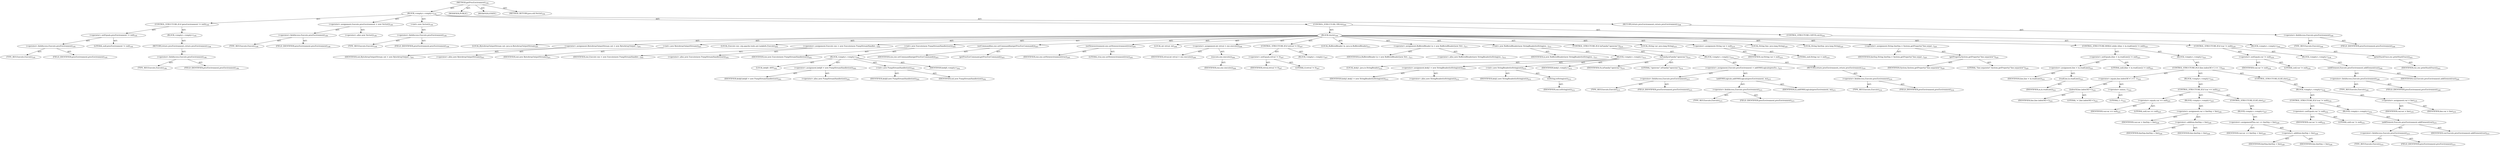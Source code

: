 digraph "getProcEnvironment" {  
"111669149697" [label = <(METHOD,getProcEnvironment)<SUB>194</SUB>> ]
"25769803778" [label = <(BLOCK,&lt;empty&gt;,&lt;empty&gt;)<SUB>194</SUB>> ]
"47244640256" [label = <(CONTROL_STRUCTURE,IF,if (procEnvironment != null))<SUB>195</SUB>> ]
"30064771085" [label = <(&lt;operator&gt;.notEquals,procEnvironment != null)<SUB>195</SUB>> ]
"30064771086" [label = <(&lt;operator&gt;.fieldAccess,Execute.procEnvironment)<SUB>195</SUB>> ]
"180388626432" [label = <(TYPE_REF,Execute,Execute)<SUB>195</SUB>> ]
"55834574849" [label = <(FIELD_IDENTIFIER,procEnvironment,procEnvironment)<SUB>195</SUB>> ]
"90194313218" [label = <(LITERAL,null,procEnvironment != null)<SUB>195</SUB>> ]
"25769803779" [label = <(BLOCK,&lt;empty&gt;,&lt;empty&gt;)<SUB>195</SUB>> ]
"146028888064" [label = <(RETURN,return procEnvironment;,return procEnvironment;)<SUB>196</SUB>> ]
"30064771087" [label = <(&lt;operator&gt;.fieldAccess,Execute.procEnvironment)<SUB>196</SUB>> ]
"180388626433" [label = <(TYPE_REF,Execute,Execute)<SUB>196</SUB>> ]
"55834574850" [label = <(FIELD_IDENTIFIER,procEnvironment,procEnvironment)<SUB>196</SUB>> ]
"30064771088" [label = <(&lt;operator&gt;.assignment,Execute.procEnvironment = new Vector())<SUB>199</SUB>> ]
"30064771089" [label = <(&lt;operator&gt;.fieldAccess,Execute.procEnvironment)<SUB>199</SUB>> ]
"180388626434" [label = <(TYPE_REF,Execute,Execute)<SUB>199</SUB>> ]
"55834574851" [label = <(FIELD_IDENTIFIER,procEnvironment,procEnvironment)<SUB>199</SUB>> ]
"30064771090" [label = <(&lt;operator&gt;.alloc,new Vector())<SUB>199</SUB>> ]
"30064771091" [label = <(&lt;init&gt;,new Vector())<SUB>199</SUB>> ]
"30064771092" [label = <(&lt;operator&gt;.fieldAccess,Execute.procEnvironment)<SUB>199</SUB>> ]
"180388626435" [label = <(TYPE_REF,Execute,Execute)<SUB>199</SUB>> ]
"55834574852" [label = <(FIELD_IDENTIFIER,procEnvironment,procEnvironment)<SUB>199</SUB>> ]
"47244640257" [label = <(CONTROL_STRUCTURE,TRY,try)<SUB>200</SUB>> ]
"25769803780" [label = <(BLOCK,try,try)<SUB>200</SUB>> ]
"94489280513" [label = <(LOCAL,ByteArrayOutputStream out: java.io.ByteArrayOutputStream)<SUB>201</SUB>> ]
"30064771093" [label = <(&lt;operator&gt;.assignment,ByteArrayOutputStream out = new ByteArrayOutput...)<SUB>201</SUB>> ]
"68719476784" [label = <(IDENTIFIER,out,ByteArrayOutputStream out = new ByteArrayOutput...)<SUB>201</SUB>> ]
"30064771094" [label = <(&lt;operator&gt;.alloc,new ByteArrayOutputStream())<SUB>201</SUB>> ]
"30064771095" [label = <(&lt;init&gt;,new ByteArrayOutputStream())<SUB>201</SUB>> ]
"68719476785" [label = <(IDENTIFIER,out,new ByteArrayOutputStream())<SUB>201</SUB>> ]
"94489280514" [label = <(LOCAL,Execute exe: org.apache.tools.ant.taskdefs.Execute)<SUB>202</SUB>> ]
"30064771096" [label = <(&lt;operator&gt;.assignment,Execute exe = new Execute(new PumpStreamHandler...)<SUB>202</SUB>> ]
"68719476786" [label = <(IDENTIFIER,exe,Execute exe = new Execute(new PumpStreamHandler...)<SUB>202</SUB>> ]
"30064771097" [label = <(&lt;operator&gt;.alloc,new Execute(new PumpStreamHandler(out)))<SUB>202</SUB>> ]
"30064771098" [label = <(&lt;init&gt;,new Execute(new PumpStreamHandler(out)))<SUB>202</SUB>> ]
"68719476787" [label = <(IDENTIFIER,exe,new Execute(new PumpStreamHandler(out)))<SUB>202</SUB>> ]
"25769803781" [label = <(BLOCK,&lt;empty&gt;,&lt;empty&gt;)<SUB>202</SUB>> ]
"94489280515" [label = <(LOCAL,$obj0: ANY)<SUB>202</SUB>> ]
"30064771099" [label = <(&lt;operator&gt;.assignment,$obj0 = new PumpStreamHandler(out))<SUB>202</SUB>> ]
"68719476788" [label = <(IDENTIFIER,$obj0,$obj0 = new PumpStreamHandler(out))<SUB>202</SUB>> ]
"30064771100" [label = <(&lt;operator&gt;.alloc,new PumpStreamHandler(out))<SUB>202</SUB>> ]
"30064771101" [label = <(&lt;init&gt;,new PumpStreamHandler(out))<SUB>202</SUB>> ]
"68719476789" [label = <(IDENTIFIER,$obj0,new PumpStreamHandler(out))<SUB>202</SUB>> ]
"68719476790" [label = <(IDENTIFIER,out,new PumpStreamHandler(out))<SUB>202</SUB>> ]
"68719476791" [label = <(IDENTIFIER,$obj0,&lt;empty&gt;)<SUB>202</SUB>> ]
"30064771102" [label = <(setCommandline,exe.setCommandline(getProcEnvCommand()))<SUB>203</SUB>> ]
"68719476792" [label = <(IDENTIFIER,exe,exe.setCommandline(getProcEnvCommand()))<SUB>203</SUB>> ]
"30064771103" [label = <(getProcEnvCommand,getProcEnvCommand())<SUB>203</SUB>> ]
"30064771104" [label = <(setNewenvironment,exe.setNewenvironment(true))<SUB>205</SUB>> ]
"68719476793" [label = <(IDENTIFIER,exe,exe.setNewenvironment(true))<SUB>205</SUB>> ]
"90194313219" [label = <(LITERAL,true,exe.setNewenvironment(true))<SUB>205</SUB>> ]
"94489280516" [label = <(LOCAL,int retval: int)<SUB>206</SUB>> ]
"30064771105" [label = <(&lt;operator&gt;.assignment,int retval = exe.execute())<SUB>206</SUB>> ]
"68719476794" [label = <(IDENTIFIER,retval,int retval = exe.execute())<SUB>206</SUB>> ]
"30064771106" [label = <(execute,exe.execute())<SUB>206</SUB>> ]
"68719476795" [label = <(IDENTIFIER,exe,exe.execute())<SUB>206</SUB>> ]
"47244640258" [label = <(CONTROL_STRUCTURE,IF,if (retval != 0))<SUB>207</SUB>> ]
"30064771107" [label = <(&lt;operator&gt;.notEquals,retval != 0)<SUB>207</SUB>> ]
"68719476796" [label = <(IDENTIFIER,retval,retval != 0)<SUB>207</SUB>> ]
"90194313220" [label = <(LITERAL,0,retval != 0)<SUB>207</SUB>> ]
"25769803782" [label = <(BLOCK,&lt;empty&gt;,&lt;empty&gt;)<SUB>207</SUB>> ]
"94489280517" [label = <(LOCAL,BufferedReader in: java.io.BufferedReader)<SUB>211</SUB>> ]
"30064771108" [label = <(&lt;operator&gt;.assignment,BufferedReader in = new BufferedReader(new Stri...)<SUB>211</SUB>> ]
"68719476797" [label = <(IDENTIFIER,in,BufferedReader in = new BufferedReader(new Stri...)<SUB>211</SUB>> ]
"30064771109" [label = <(&lt;operator&gt;.alloc,new BufferedReader(new StringReader(toString(ou...)<SUB>212</SUB>> ]
"30064771110" [label = <(&lt;init&gt;,new BufferedReader(new StringReader(toString(ou...)<SUB>212</SUB>> ]
"68719476798" [label = <(IDENTIFIER,in,new BufferedReader(new StringReader(toString(ou...)<SUB>211</SUB>> ]
"25769803783" [label = <(BLOCK,&lt;empty&gt;,&lt;empty&gt;)<SUB>212</SUB>> ]
"94489280518" [label = <(LOCAL,$obj1: java.io.StringReader)<SUB>212</SUB>> ]
"30064771111" [label = <(&lt;operator&gt;.assignment,$obj1 = new StringReader(toString(out)))<SUB>212</SUB>> ]
"68719476799" [label = <(IDENTIFIER,$obj1,$obj1 = new StringReader(toString(out)))<SUB>212</SUB>> ]
"30064771112" [label = <(&lt;operator&gt;.alloc,new StringReader(toString(out)))<SUB>212</SUB>> ]
"30064771113" [label = <(&lt;init&gt;,new StringReader(toString(out)))<SUB>212</SUB>> ]
"68719476800" [label = <(IDENTIFIER,$obj1,new StringReader(toString(out)))<SUB>212</SUB>> ]
"30064771114" [label = <(toString,toString(out))<SUB>212</SUB>> ]
"68719476801" [label = <(IDENTIFIER,out,toString(out))<SUB>212</SUB>> ]
"68719476802" [label = <(IDENTIFIER,$obj1,&lt;empty&gt;)<SUB>212</SUB>> ]
"47244640259" [label = <(CONTROL_STRUCTURE,IF,if (isFamily(&quot;openvms&quot;)))<SUB>214</SUB>> ]
"30064771115" [label = <(isFamily,isFamily(&quot;openvms&quot;))<SUB>214</SUB>> ]
"68719476803" [label = <(IDENTIFIER,Os,isFamily(&quot;openvms&quot;))<SUB>214</SUB>> ]
"90194313221" [label = <(LITERAL,&quot;openvms&quot;,isFamily(&quot;openvms&quot;))<SUB>214</SUB>> ]
"25769803784" [label = <(BLOCK,&lt;empty&gt;,&lt;empty&gt;)<SUB>214</SUB>> ]
"30064771116" [label = <(&lt;operator&gt;.assignment,Execute.procEnvironment = addVMSLogicals(procEn...)<SUB>215</SUB>> ]
"30064771117" [label = <(&lt;operator&gt;.fieldAccess,Execute.procEnvironment)<SUB>215</SUB>> ]
"180388626436" [label = <(TYPE_REF,Execute,Execute)<SUB>215</SUB>> ]
"55834574853" [label = <(FIELD_IDENTIFIER,procEnvironment,procEnvironment)<SUB>215</SUB>> ]
"30064771118" [label = <(addVMSLogicals,addVMSLogicals(procEnvironment, in))<SUB>215</SUB>> ]
"30064771119" [label = <(&lt;operator&gt;.fieldAccess,Execute.procEnvironment)<SUB>215</SUB>> ]
"180388626437" [label = <(TYPE_REF,Execute,Execute)<SUB>215</SUB>> ]
"55834574854" [label = <(FIELD_IDENTIFIER,procEnvironment,procEnvironment)<SUB>215</SUB>> ]
"68719476804" [label = <(IDENTIFIER,in,addVMSLogicals(procEnvironment, in))<SUB>215</SUB>> ]
"146028888065" [label = <(RETURN,return procEnvironment;,return procEnvironment;)<SUB>216</SUB>> ]
"30064771120" [label = <(&lt;operator&gt;.fieldAccess,Execute.procEnvironment)<SUB>216</SUB>> ]
"180388626438" [label = <(TYPE_REF,Execute,Execute)<SUB>216</SUB>> ]
"55834574855" [label = <(FIELD_IDENTIFIER,procEnvironment,procEnvironment)<SUB>216</SUB>> ]
"94489280519" [label = <(LOCAL,String var: java.lang.String)<SUB>219</SUB>> ]
"30064771121" [label = <(&lt;operator&gt;.assignment,String var = null)<SUB>219</SUB>> ]
"68719476805" [label = <(IDENTIFIER,var,String var = null)<SUB>219</SUB>> ]
"90194313222" [label = <(LITERAL,null,String var = null)<SUB>219</SUB>> ]
"94489280520" [label = <(LOCAL,String line: java.lang.String)<SUB>220</SUB>> ]
"94489280521" [label = <(LOCAL,String lineSep: java.lang.String)<SUB>220</SUB>> ]
"30064771122" [label = <(&lt;operator&gt;.assignment,String lineSep = System.getProperty(&quot;line.separ...)<SUB>220</SUB>> ]
"68719476806" [label = <(IDENTIFIER,lineSep,String lineSep = System.getProperty(&quot;line.separ...)<SUB>220</SUB>> ]
"30064771123" [label = <(getProperty,System.getProperty(&quot;line.separator&quot;))<SUB>220</SUB>> ]
"68719476807" [label = <(IDENTIFIER,System,System.getProperty(&quot;line.separator&quot;))<SUB>220</SUB>> ]
"90194313223" [label = <(LITERAL,&quot;line.separator&quot;,System.getProperty(&quot;line.separator&quot;))<SUB>220</SUB>> ]
"47244640260" [label = <(CONTROL_STRUCTURE,WHILE,while ((line = in.readLine()) != null))<SUB>221</SUB>> ]
"30064771124" [label = <(&lt;operator&gt;.notEquals,(line = in.readLine()) != null)<SUB>221</SUB>> ]
"30064771125" [label = <(&lt;operator&gt;.assignment,line = in.readLine())<SUB>221</SUB>> ]
"68719476808" [label = <(IDENTIFIER,line,line = in.readLine())<SUB>221</SUB>> ]
"30064771126" [label = <(readLine,in.readLine())<SUB>221</SUB>> ]
"68719476809" [label = <(IDENTIFIER,in,in.readLine())<SUB>221</SUB>> ]
"90194313224" [label = <(LITERAL,null,(line = in.readLine()) != null)<SUB>221</SUB>> ]
"25769803785" [label = <(BLOCK,&lt;empty&gt;,&lt;empty&gt;)<SUB>221</SUB>> ]
"47244640261" [label = <(CONTROL_STRUCTURE,IF,if (line.indexOf('=') == -1))<SUB>222</SUB>> ]
"30064771127" [label = <(&lt;operator&gt;.equals,line.indexOf('=') == -1)<SUB>222</SUB>> ]
"30064771128" [label = <(indexOf,line.indexOf('='))<SUB>222</SUB>> ]
"68719476810" [label = <(IDENTIFIER,line,line.indexOf('='))<SUB>222</SUB>> ]
"90194313225" [label = <(LITERAL,'=',line.indexOf('='))<SUB>222</SUB>> ]
"30064771129" [label = <(&lt;operator&gt;.minus,-1)<SUB>222</SUB>> ]
"90194313226" [label = <(LITERAL,1,-1)<SUB>222</SUB>> ]
"25769803786" [label = <(BLOCK,&lt;empty&gt;,&lt;empty&gt;)<SUB>222</SUB>> ]
"47244640262" [label = <(CONTROL_STRUCTURE,IF,if (var == null))<SUB>225</SUB>> ]
"30064771130" [label = <(&lt;operator&gt;.equals,var == null)<SUB>225</SUB>> ]
"68719476811" [label = <(IDENTIFIER,var,var == null)<SUB>225</SUB>> ]
"90194313227" [label = <(LITERAL,null,var == null)<SUB>225</SUB>> ]
"25769803787" [label = <(BLOCK,&lt;empty&gt;,&lt;empty&gt;)<SUB>225</SUB>> ]
"30064771131" [label = <(&lt;operator&gt;.assignment,var = lineSep + line)<SUB>226</SUB>> ]
"68719476812" [label = <(IDENTIFIER,var,var = lineSep + line)<SUB>226</SUB>> ]
"30064771132" [label = <(&lt;operator&gt;.addition,lineSep + line)<SUB>226</SUB>> ]
"68719476813" [label = <(IDENTIFIER,lineSep,lineSep + line)<SUB>226</SUB>> ]
"68719476814" [label = <(IDENTIFIER,line,lineSep + line)<SUB>226</SUB>> ]
"47244640263" [label = <(CONTROL_STRUCTURE,ELSE,else)<SUB>227</SUB>> ]
"25769803788" [label = <(BLOCK,&lt;empty&gt;,&lt;empty&gt;)<SUB>227</SUB>> ]
"30064771133" [label = <(&lt;operator&gt;.assignmentPlus,var += lineSep + line)<SUB>228</SUB>> ]
"68719476815" [label = <(IDENTIFIER,var,var += lineSep + line)<SUB>228</SUB>> ]
"30064771134" [label = <(&lt;operator&gt;.addition,lineSep + line)<SUB>228</SUB>> ]
"68719476816" [label = <(IDENTIFIER,lineSep,lineSep + line)<SUB>228</SUB>> ]
"68719476817" [label = <(IDENTIFIER,line,lineSep + line)<SUB>228</SUB>> ]
"47244640264" [label = <(CONTROL_STRUCTURE,ELSE,else)<SUB>230</SUB>> ]
"25769803789" [label = <(BLOCK,&lt;empty&gt;,&lt;empty&gt;)<SUB>230</SUB>> ]
"47244640265" [label = <(CONTROL_STRUCTURE,IF,if (var != null))<SUB>232</SUB>> ]
"30064771135" [label = <(&lt;operator&gt;.notEquals,var != null)<SUB>232</SUB>> ]
"68719476818" [label = <(IDENTIFIER,var,var != null)<SUB>232</SUB>> ]
"90194313228" [label = <(LITERAL,null,var != null)<SUB>232</SUB>> ]
"25769803790" [label = <(BLOCK,&lt;empty&gt;,&lt;empty&gt;)<SUB>232</SUB>> ]
"30064771136" [label = <(addElement,Execute.procEnvironment.addElement(var))<SUB>233</SUB>> ]
"30064771137" [label = <(&lt;operator&gt;.fieldAccess,Execute.procEnvironment)<SUB>233</SUB>> ]
"180388626439" [label = <(TYPE_REF,Execute,Execute)<SUB>233</SUB>> ]
"55834574856" [label = <(FIELD_IDENTIFIER,procEnvironment,procEnvironment)<SUB>233</SUB>> ]
"68719476819" [label = <(IDENTIFIER,var,Execute.procEnvironment.addElement(var))<SUB>233</SUB>> ]
"30064771138" [label = <(&lt;operator&gt;.assignment,var = line)<SUB>235</SUB>> ]
"68719476820" [label = <(IDENTIFIER,var,var = line)<SUB>235</SUB>> ]
"68719476821" [label = <(IDENTIFIER,line,var = line)<SUB>235</SUB>> ]
"47244640266" [label = <(CONTROL_STRUCTURE,IF,if (var != null))<SUB>239</SUB>> ]
"30064771139" [label = <(&lt;operator&gt;.notEquals,var != null)<SUB>239</SUB>> ]
"68719476822" [label = <(IDENTIFIER,var,var != null)<SUB>239</SUB>> ]
"90194313229" [label = <(LITERAL,null,var != null)<SUB>239</SUB>> ]
"25769803791" [label = <(BLOCK,&lt;empty&gt;,&lt;empty&gt;)<SUB>239</SUB>> ]
"30064771140" [label = <(addElement,Execute.procEnvironment.addElement(var))<SUB>240</SUB>> ]
"30064771141" [label = <(&lt;operator&gt;.fieldAccess,Execute.procEnvironment)<SUB>240</SUB>> ]
"180388626440" [label = <(TYPE_REF,Execute,Execute)<SUB>240</SUB>> ]
"55834574857" [label = <(FIELD_IDENTIFIER,procEnvironment,procEnvironment)<SUB>240</SUB>> ]
"68719476823" [label = <(IDENTIFIER,var,Execute.procEnvironment.addElement(var))<SUB>240</SUB>> ]
"47244640267" [label = <(CONTROL_STRUCTURE,CATCH,catch)<SUB>242</SUB>> ]
"25769803792" [label = <(BLOCK,&lt;empty&gt;,&lt;empty&gt;)<SUB>242</SUB>> ]
"30064771142" [label = <(printStackTrace,exc.printStackTrace())<SUB>243</SUB>> ]
"68719476824" [label = <(IDENTIFIER,exc,exc.printStackTrace())<SUB>243</SUB>> ]
"146028888066" [label = <(RETURN,return procEnvironment;,return procEnvironment;)<SUB>246</SUB>> ]
"30064771143" [label = <(&lt;operator&gt;.fieldAccess,Execute.procEnvironment)<SUB>246</SUB>> ]
"180388626441" [label = <(TYPE_REF,Execute,Execute)<SUB>246</SUB>> ]
"55834574858" [label = <(FIELD_IDENTIFIER,procEnvironment,procEnvironment)<SUB>246</SUB>> ]
"133143986200" [label = <(MODIFIER,PUBLIC)> ]
"133143986201" [label = <(MODIFIER,STATIC)> ]
"128849018881" [label = <(METHOD_RETURN,java.util.Vector)<SUB>194</SUB>> ]
  "111669149697" -> "25769803778"  [ label = "AST: "] 
  "111669149697" -> "133143986200"  [ label = "AST: "] 
  "111669149697" -> "133143986201"  [ label = "AST: "] 
  "111669149697" -> "128849018881"  [ label = "AST: "] 
  "25769803778" -> "47244640256"  [ label = "AST: "] 
  "25769803778" -> "30064771088"  [ label = "AST: "] 
  "25769803778" -> "30064771091"  [ label = "AST: "] 
  "25769803778" -> "47244640257"  [ label = "AST: "] 
  "25769803778" -> "146028888066"  [ label = "AST: "] 
  "47244640256" -> "30064771085"  [ label = "AST: "] 
  "47244640256" -> "25769803779"  [ label = "AST: "] 
  "30064771085" -> "30064771086"  [ label = "AST: "] 
  "30064771085" -> "90194313218"  [ label = "AST: "] 
  "30064771086" -> "180388626432"  [ label = "AST: "] 
  "30064771086" -> "55834574849"  [ label = "AST: "] 
  "25769803779" -> "146028888064"  [ label = "AST: "] 
  "146028888064" -> "30064771087"  [ label = "AST: "] 
  "30064771087" -> "180388626433"  [ label = "AST: "] 
  "30064771087" -> "55834574850"  [ label = "AST: "] 
  "30064771088" -> "30064771089"  [ label = "AST: "] 
  "30064771088" -> "30064771090"  [ label = "AST: "] 
  "30064771089" -> "180388626434"  [ label = "AST: "] 
  "30064771089" -> "55834574851"  [ label = "AST: "] 
  "30064771091" -> "30064771092"  [ label = "AST: "] 
  "30064771092" -> "180388626435"  [ label = "AST: "] 
  "30064771092" -> "55834574852"  [ label = "AST: "] 
  "47244640257" -> "25769803780"  [ label = "AST: "] 
  "47244640257" -> "47244640267"  [ label = "AST: "] 
  "25769803780" -> "94489280513"  [ label = "AST: "] 
  "25769803780" -> "30064771093"  [ label = "AST: "] 
  "25769803780" -> "30064771095"  [ label = "AST: "] 
  "25769803780" -> "94489280514"  [ label = "AST: "] 
  "25769803780" -> "30064771096"  [ label = "AST: "] 
  "25769803780" -> "30064771098"  [ label = "AST: "] 
  "25769803780" -> "30064771102"  [ label = "AST: "] 
  "25769803780" -> "30064771104"  [ label = "AST: "] 
  "25769803780" -> "94489280516"  [ label = "AST: "] 
  "25769803780" -> "30064771105"  [ label = "AST: "] 
  "25769803780" -> "47244640258"  [ label = "AST: "] 
  "25769803780" -> "94489280517"  [ label = "AST: "] 
  "25769803780" -> "30064771108"  [ label = "AST: "] 
  "25769803780" -> "30064771110"  [ label = "AST: "] 
  "25769803780" -> "47244640259"  [ label = "AST: "] 
  "25769803780" -> "94489280519"  [ label = "AST: "] 
  "25769803780" -> "30064771121"  [ label = "AST: "] 
  "25769803780" -> "94489280520"  [ label = "AST: "] 
  "25769803780" -> "94489280521"  [ label = "AST: "] 
  "25769803780" -> "30064771122"  [ label = "AST: "] 
  "25769803780" -> "47244640260"  [ label = "AST: "] 
  "25769803780" -> "47244640266"  [ label = "AST: "] 
  "30064771093" -> "68719476784"  [ label = "AST: "] 
  "30064771093" -> "30064771094"  [ label = "AST: "] 
  "30064771095" -> "68719476785"  [ label = "AST: "] 
  "30064771096" -> "68719476786"  [ label = "AST: "] 
  "30064771096" -> "30064771097"  [ label = "AST: "] 
  "30064771098" -> "68719476787"  [ label = "AST: "] 
  "30064771098" -> "25769803781"  [ label = "AST: "] 
  "25769803781" -> "94489280515"  [ label = "AST: "] 
  "25769803781" -> "30064771099"  [ label = "AST: "] 
  "25769803781" -> "30064771101"  [ label = "AST: "] 
  "25769803781" -> "68719476791"  [ label = "AST: "] 
  "30064771099" -> "68719476788"  [ label = "AST: "] 
  "30064771099" -> "30064771100"  [ label = "AST: "] 
  "30064771101" -> "68719476789"  [ label = "AST: "] 
  "30064771101" -> "68719476790"  [ label = "AST: "] 
  "30064771102" -> "68719476792"  [ label = "AST: "] 
  "30064771102" -> "30064771103"  [ label = "AST: "] 
  "30064771104" -> "68719476793"  [ label = "AST: "] 
  "30064771104" -> "90194313219"  [ label = "AST: "] 
  "30064771105" -> "68719476794"  [ label = "AST: "] 
  "30064771105" -> "30064771106"  [ label = "AST: "] 
  "30064771106" -> "68719476795"  [ label = "AST: "] 
  "47244640258" -> "30064771107"  [ label = "AST: "] 
  "47244640258" -> "25769803782"  [ label = "AST: "] 
  "30064771107" -> "68719476796"  [ label = "AST: "] 
  "30064771107" -> "90194313220"  [ label = "AST: "] 
  "30064771108" -> "68719476797"  [ label = "AST: "] 
  "30064771108" -> "30064771109"  [ label = "AST: "] 
  "30064771110" -> "68719476798"  [ label = "AST: "] 
  "30064771110" -> "25769803783"  [ label = "AST: "] 
  "25769803783" -> "94489280518"  [ label = "AST: "] 
  "25769803783" -> "30064771111"  [ label = "AST: "] 
  "25769803783" -> "30064771113"  [ label = "AST: "] 
  "25769803783" -> "68719476802"  [ label = "AST: "] 
  "30064771111" -> "68719476799"  [ label = "AST: "] 
  "30064771111" -> "30064771112"  [ label = "AST: "] 
  "30064771113" -> "68719476800"  [ label = "AST: "] 
  "30064771113" -> "30064771114"  [ label = "AST: "] 
  "30064771114" -> "68719476801"  [ label = "AST: "] 
  "47244640259" -> "30064771115"  [ label = "AST: "] 
  "47244640259" -> "25769803784"  [ label = "AST: "] 
  "30064771115" -> "68719476803"  [ label = "AST: "] 
  "30064771115" -> "90194313221"  [ label = "AST: "] 
  "25769803784" -> "30064771116"  [ label = "AST: "] 
  "25769803784" -> "146028888065"  [ label = "AST: "] 
  "30064771116" -> "30064771117"  [ label = "AST: "] 
  "30064771116" -> "30064771118"  [ label = "AST: "] 
  "30064771117" -> "180388626436"  [ label = "AST: "] 
  "30064771117" -> "55834574853"  [ label = "AST: "] 
  "30064771118" -> "30064771119"  [ label = "AST: "] 
  "30064771118" -> "68719476804"  [ label = "AST: "] 
  "30064771119" -> "180388626437"  [ label = "AST: "] 
  "30064771119" -> "55834574854"  [ label = "AST: "] 
  "146028888065" -> "30064771120"  [ label = "AST: "] 
  "30064771120" -> "180388626438"  [ label = "AST: "] 
  "30064771120" -> "55834574855"  [ label = "AST: "] 
  "30064771121" -> "68719476805"  [ label = "AST: "] 
  "30064771121" -> "90194313222"  [ label = "AST: "] 
  "30064771122" -> "68719476806"  [ label = "AST: "] 
  "30064771122" -> "30064771123"  [ label = "AST: "] 
  "30064771123" -> "68719476807"  [ label = "AST: "] 
  "30064771123" -> "90194313223"  [ label = "AST: "] 
  "47244640260" -> "30064771124"  [ label = "AST: "] 
  "47244640260" -> "25769803785"  [ label = "AST: "] 
  "30064771124" -> "30064771125"  [ label = "AST: "] 
  "30064771124" -> "90194313224"  [ label = "AST: "] 
  "30064771125" -> "68719476808"  [ label = "AST: "] 
  "30064771125" -> "30064771126"  [ label = "AST: "] 
  "30064771126" -> "68719476809"  [ label = "AST: "] 
  "25769803785" -> "47244640261"  [ label = "AST: "] 
  "47244640261" -> "30064771127"  [ label = "AST: "] 
  "47244640261" -> "25769803786"  [ label = "AST: "] 
  "47244640261" -> "47244640264"  [ label = "AST: "] 
  "30064771127" -> "30064771128"  [ label = "AST: "] 
  "30064771127" -> "30064771129"  [ label = "AST: "] 
  "30064771128" -> "68719476810"  [ label = "AST: "] 
  "30064771128" -> "90194313225"  [ label = "AST: "] 
  "30064771129" -> "90194313226"  [ label = "AST: "] 
  "25769803786" -> "47244640262"  [ label = "AST: "] 
  "47244640262" -> "30064771130"  [ label = "AST: "] 
  "47244640262" -> "25769803787"  [ label = "AST: "] 
  "47244640262" -> "47244640263"  [ label = "AST: "] 
  "30064771130" -> "68719476811"  [ label = "AST: "] 
  "30064771130" -> "90194313227"  [ label = "AST: "] 
  "25769803787" -> "30064771131"  [ label = "AST: "] 
  "30064771131" -> "68719476812"  [ label = "AST: "] 
  "30064771131" -> "30064771132"  [ label = "AST: "] 
  "30064771132" -> "68719476813"  [ label = "AST: "] 
  "30064771132" -> "68719476814"  [ label = "AST: "] 
  "47244640263" -> "25769803788"  [ label = "AST: "] 
  "25769803788" -> "30064771133"  [ label = "AST: "] 
  "30064771133" -> "68719476815"  [ label = "AST: "] 
  "30064771133" -> "30064771134"  [ label = "AST: "] 
  "30064771134" -> "68719476816"  [ label = "AST: "] 
  "30064771134" -> "68719476817"  [ label = "AST: "] 
  "47244640264" -> "25769803789"  [ label = "AST: "] 
  "25769803789" -> "47244640265"  [ label = "AST: "] 
  "25769803789" -> "30064771138"  [ label = "AST: "] 
  "47244640265" -> "30064771135"  [ label = "AST: "] 
  "47244640265" -> "25769803790"  [ label = "AST: "] 
  "30064771135" -> "68719476818"  [ label = "AST: "] 
  "30064771135" -> "90194313228"  [ label = "AST: "] 
  "25769803790" -> "30064771136"  [ label = "AST: "] 
  "30064771136" -> "30064771137"  [ label = "AST: "] 
  "30064771136" -> "68719476819"  [ label = "AST: "] 
  "30064771137" -> "180388626439"  [ label = "AST: "] 
  "30064771137" -> "55834574856"  [ label = "AST: "] 
  "30064771138" -> "68719476820"  [ label = "AST: "] 
  "30064771138" -> "68719476821"  [ label = "AST: "] 
  "47244640266" -> "30064771139"  [ label = "AST: "] 
  "47244640266" -> "25769803791"  [ label = "AST: "] 
  "30064771139" -> "68719476822"  [ label = "AST: "] 
  "30064771139" -> "90194313229"  [ label = "AST: "] 
  "25769803791" -> "30064771140"  [ label = "AST: "] 
  "30064771140" -> "30064771141"  [ label = "AST: "] 
  "30064771140" -> "68719476823"  [ label = "AST: "] 
  "30064771141" -> "180388626440"  [ label = "AST: "] 
  "30064771141" -> "55834574857"  [ label = "AST: "] 
  "47244640267" -> "25769803792"  [ label = "AST: "] 
  "25769803792" -> "30064771142"  [ label = "AST: "] 
  "30064771142" -> "68719476824"  [ label = "AST: "] 
  "146028888066" -> "30064771143"  [ label = "AST: "] 
  "30064771143" -> "180388626441"  [ label = "AST: "] 
  "30064771143" -> "55834574858"  [ label = "AST: "] 
}
